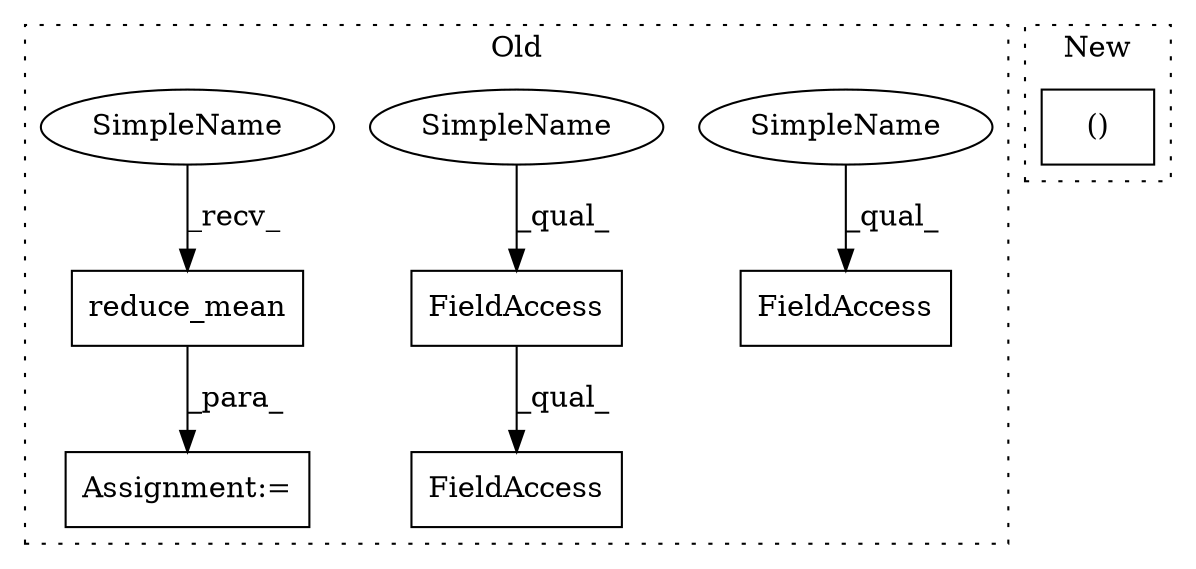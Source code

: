 digraph G {
subgraph cluster0 {
1 [label="reduce_mean" a="32" s="1584,1613" l="12,1" shape="box"];
3 [label="Assignment:=" a="7" s="1793" l="1" shape="box"];
4 [label="FieldAccess" a="22" s="1794" l="17" shape="box"];
5 [label="FieldAccess" a="22" s="1888" l="20" shape="box"];
6 [label="FieldAccess" a="22" s="1888" l="29" shape="box"];
7 [label="SimpleName" a="42" s="1794" l="10" shape="ellipse"];
8 [label="SimpleName" a="42" s="1888" l="10" shape="ellipse"];
9 [label="SimpleName" a="42" s="1573" l="10" shape="ellipse"];
label = "Old";
style="dotted";
}
subgraph cluster1 {
2 [label="()" a="106" s="1446" l="22" shape="box"];
label = "New";
style="dotted";
}
1 -> 3 [label="_para_"];
5 -> 6 [label="_qual_"];
7 -> 4 [label="_qual_"];
8 -> 5 [label="_qual_"];
9 -> 1 [label="_recv_"];
}